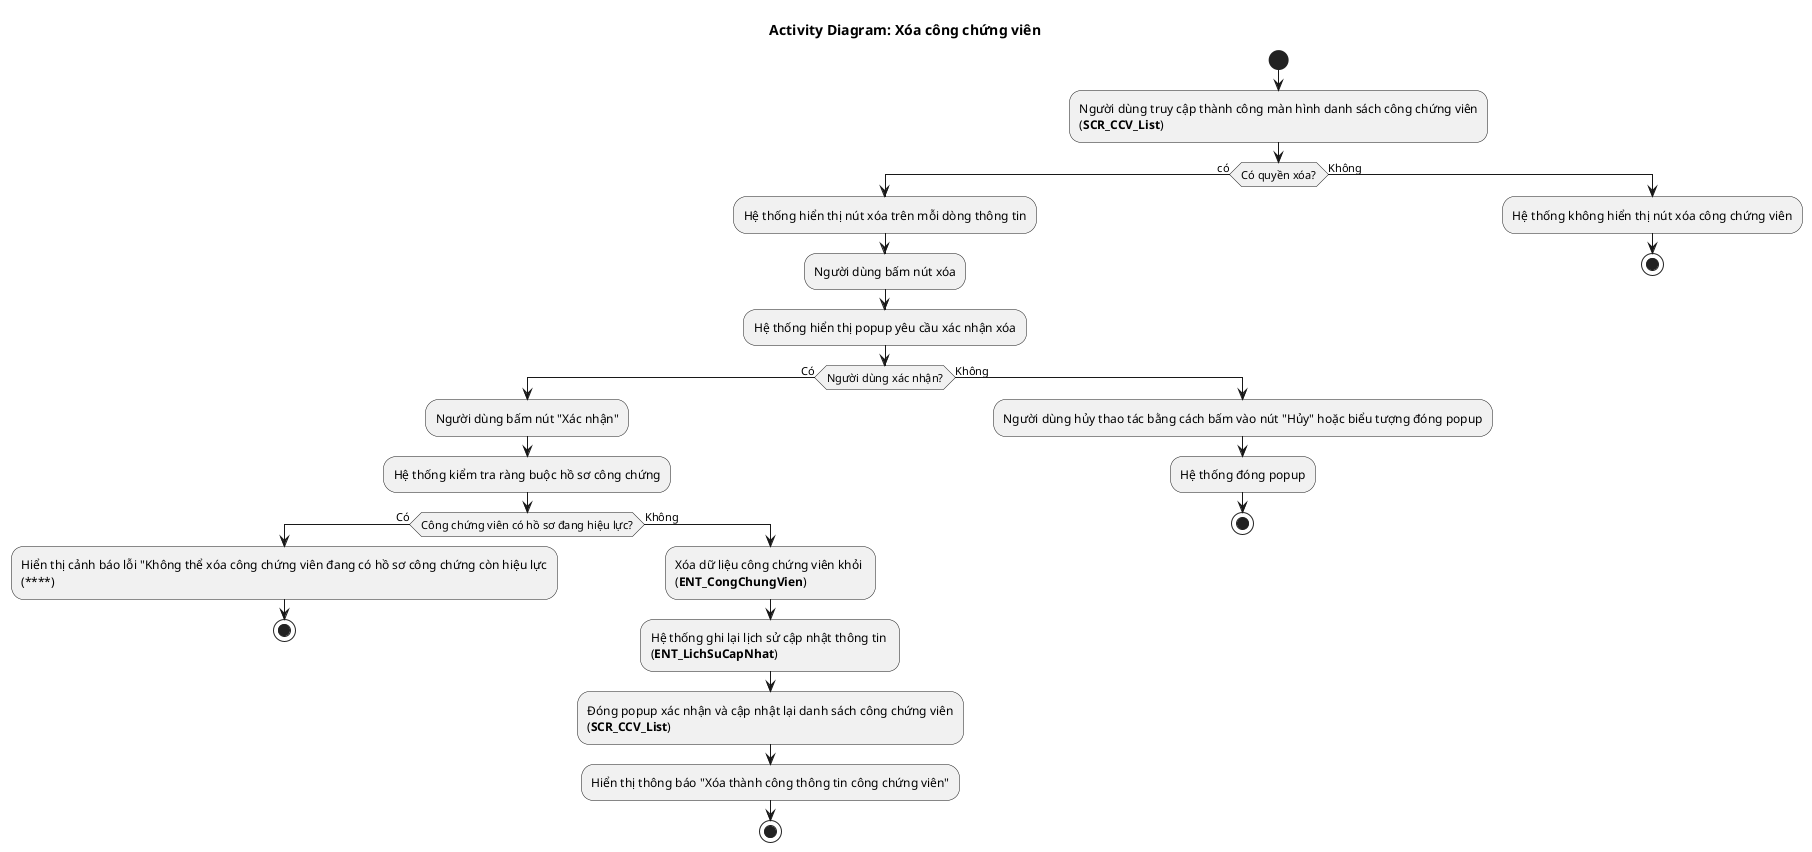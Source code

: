 @startuml AD_CCV_Detail
!pragma layout smetana
title Activity Diagram: Xóa công chứng viên

start
:Người dùng truy cập thành công màn hình danh sách công chứng viên\n(**SCR_CCV_List**);
if (Có quyền xóa?) then (có)
:Hệ thống hiển thị nút xóa trên mỗi dòng thông tin;
:Người dùng bấm nút xóa;
:Hệ thống hiển thị popup yêu cầu xác nhận xóa;
if (Người dùng xác nhận?) then (Có)
  :Người dùng bấm nút "Xác nhận";
  :Hệ thống kiểm tra ràng buộc hồ sơ công chứng;
  if (Công chứng viên có hồ sơ đang hiệu lực?) then (Có)
    :Hiển thị cảnh báo lỗi "Không thể xóa công chứng viên đang có hồ sơ công chứng còn hiệu lực\n(****);
    stop
  else (Không)
    :Xóa dữ liệu công chứng viên khỏi \n(**ENT_CongChungVien**);
    :Hệ thống ghi lại lịch sử cập nhật thông tin \n(**ENT_LichSuCapNhat**);
    :Đóng popup xác nhận và cập nhật lại danh sách công chứng viên\n(**SCR_CCV_List**);
    :Hiển thị thông báo "Xóa thành công thông tin công chứng viên";
    stop
  endif
else (Không)
  :Người dùng hủy thao tác bằng cách bấm vào nút "Hủy" hoặc biểu tượng đóng popup;
  :Hệ thống đóng popup;
  stop
endif
else (Không)
:Hệ thống không hiển thị nút xóa công chứng viên;
stop
@enduml
